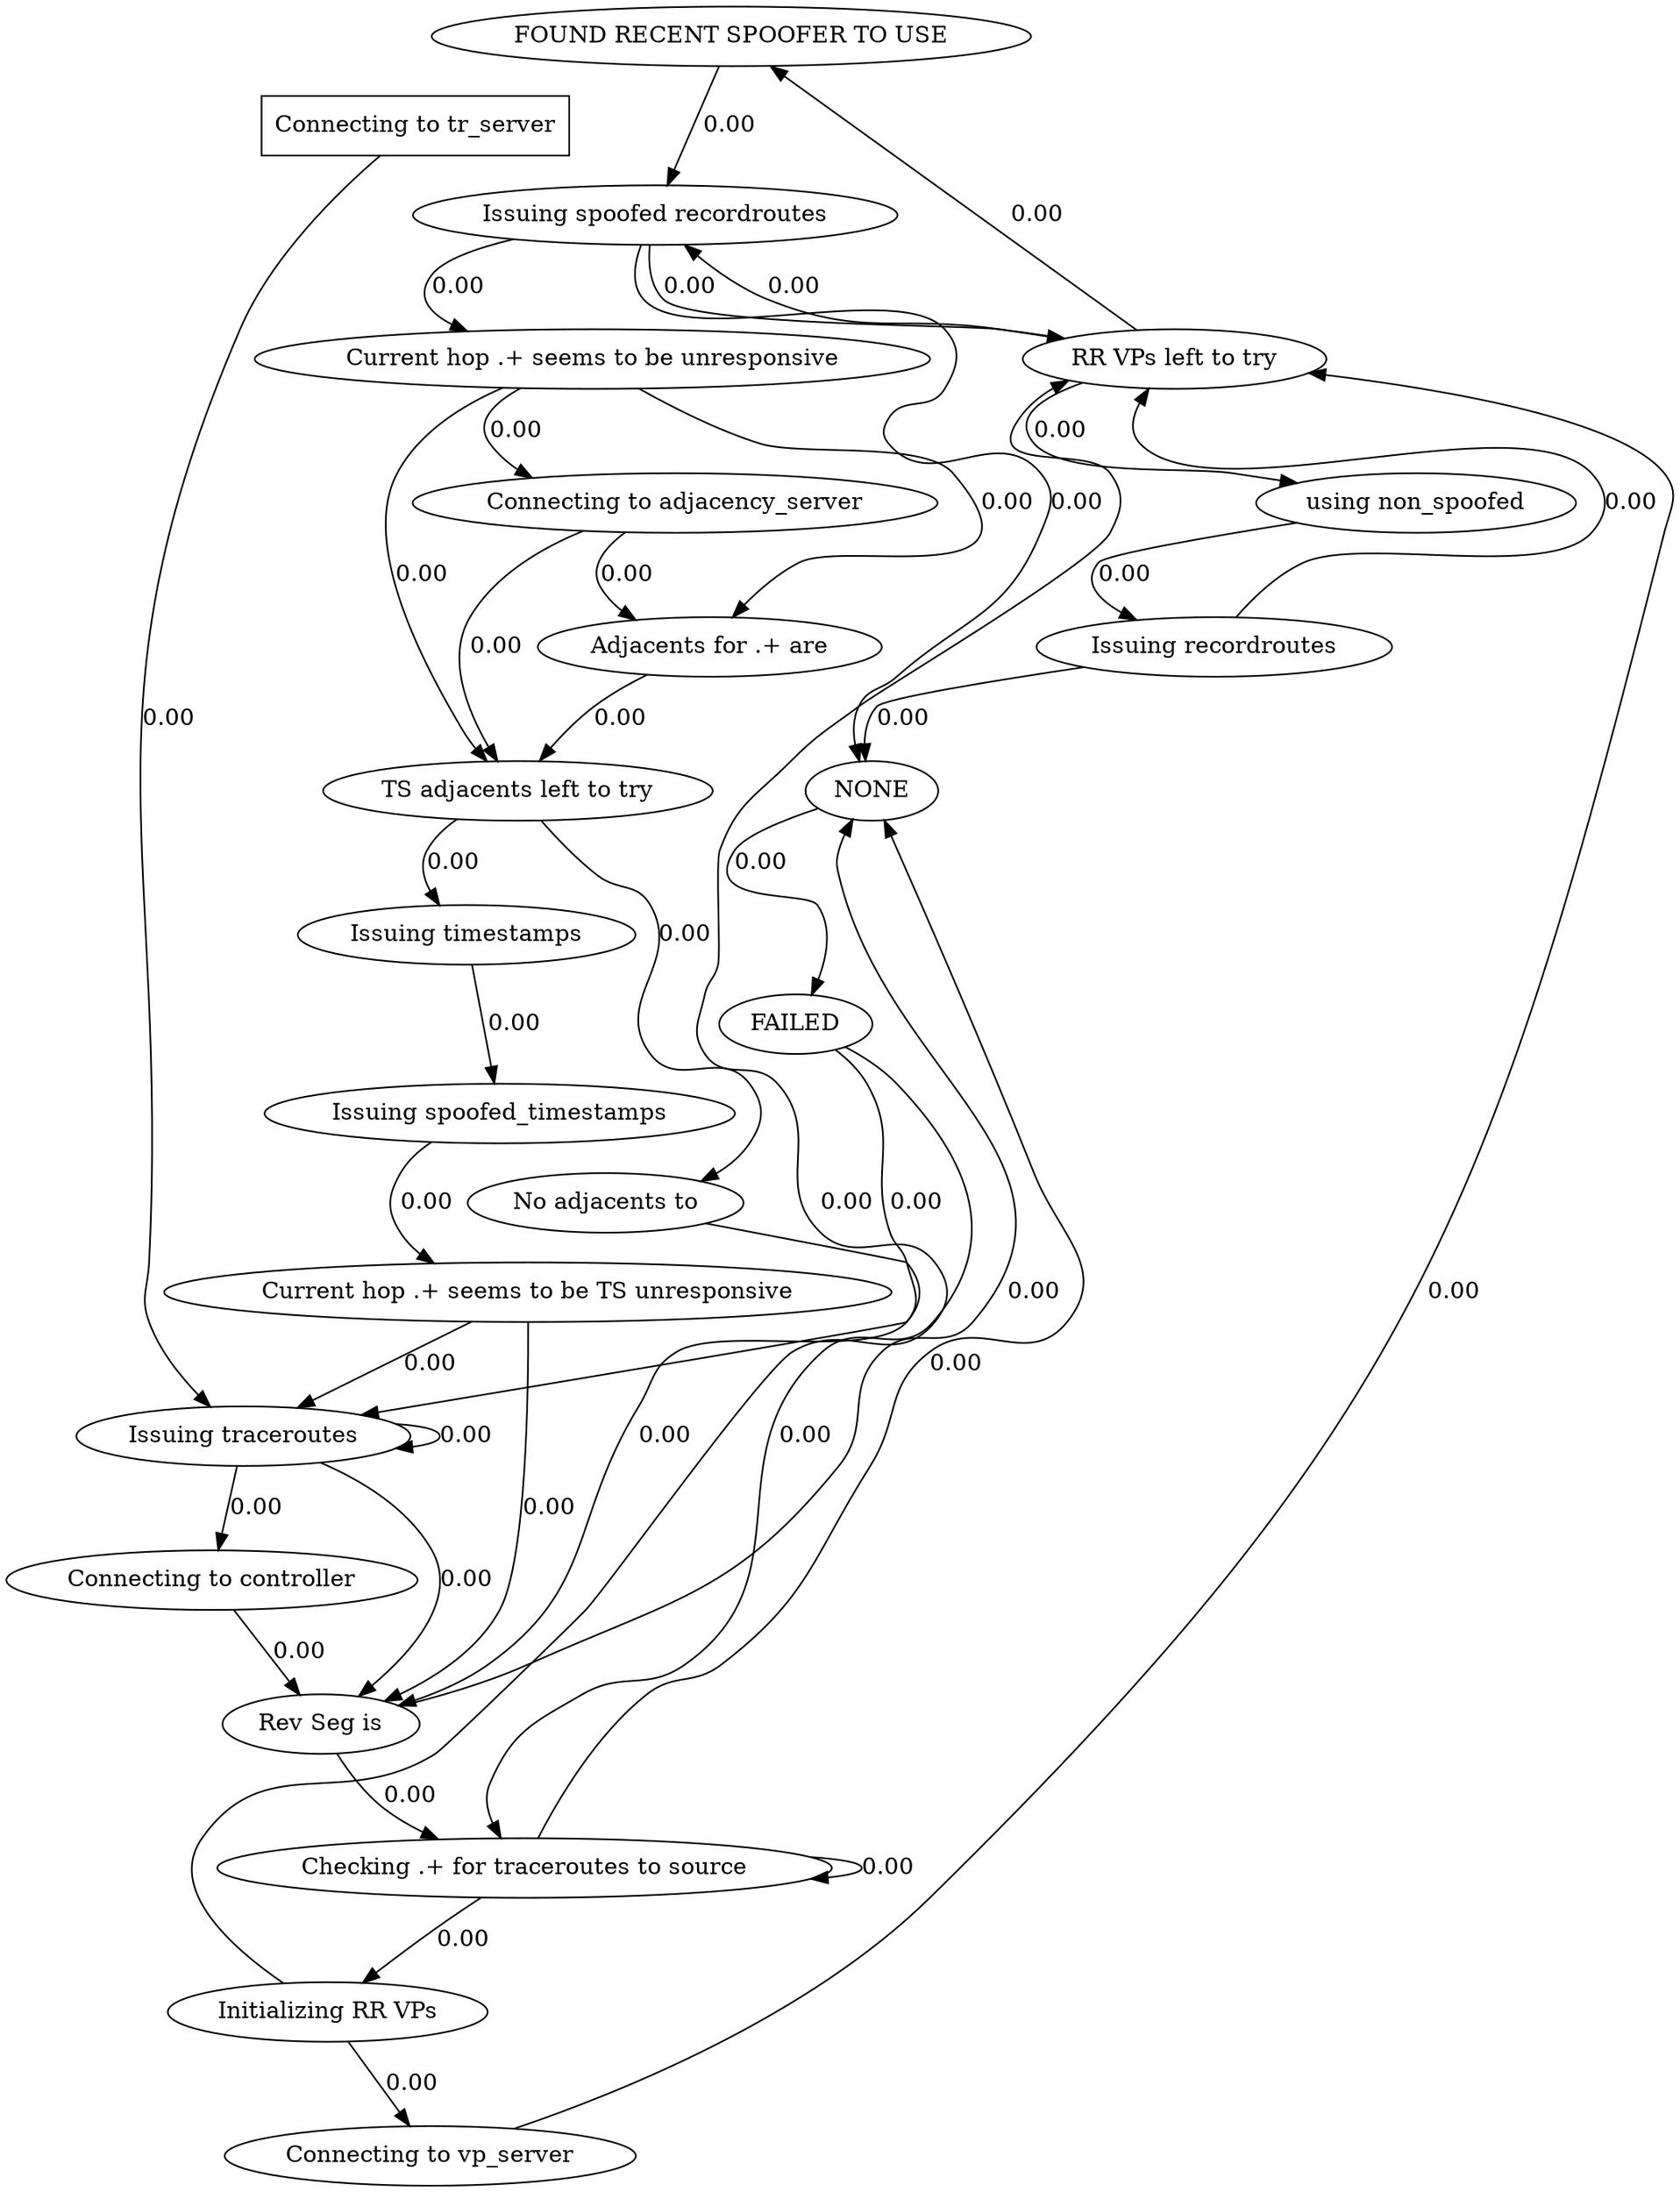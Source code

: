 digraph {
  876281732 [label="FOUND RECENT SPOOFER TO USE"];
876281732->431900535 [label="0.00", weight="0.00"];
  1682362920 [label="RR VPs left to try"];
1682362920->876281732 [label="0.00", weight="0.00"];
1682362920->648535353 [label="0.00", weight="0.00"];
1682362920->431900535 [label="0.00", weight="0.00"];
  1703900038 [label="Issuing recordroutes"];
1703900038->1682362920 [label="0.00", weight="0.00"];
1703900038->451982499 [label="0.00", weight="0.00"];
  457564885 [label="No adjacents to"];
457564885->1384077551 [label="0.00", weight="0.00"];
  431900535 [label="Issuing spoofed recordroutes"];
431900535->451982499 [label="0.00", weight="0.00"];
431900535->1682362920 [label="0.00", weight="0.00"];
431900535->462947888 [label="0.00", weight="0.00"];
  1943219781 [label="Connecting to controller"];
1943219781->1384077551 [label="0.00", weight="0.00"];
  1542466437 [label="Adjacents for .+ are"];
1542466437->763555691 [label="0.00", weight="0.00"];
  820201254 [label="Issuing traceroutes"];
820201254->1384077551 [label="0.00", weight="0.00"];
820201254->820201254 [label="0.00", weight="0.00"];
820201254->1943219781 [label="0.00", weight="0.00"];
  1384077551 [label="Rev Seg is"];
1384077551->451982499 [label="0.00", weight="0.00"];
1384077551->1454169346 [label="0.00", weight="0.00"];
  1454169346 [label="Checking .+ for traceroutes to source"];
1454169346->451982499 [label="0.00", weight="0.00"];
1454169346->1454169346 [label="0.00", weight="0.00"];
1454169346->1860295362 [label="0.00", weight="0.00"];
  1755659748 [label="Connecting to adjacency_server"];
1755659748->1542466437 [label="0.00", weight="0.00"];
1755659748->763555691 [label="0.00", weight="0.00"];
  753505921 [label="Connecting to tr_server",shape=box];
753505921->820201254 [label="0.00", weight="0.00"];
  763555691 [label="TS adjacents left to try"];
763555691->769732461 [label="0.00", weight="0.00"];
763555691->457564885 [label="0.00", weight="0.00"];
  1865707812 [label="Issuing spoofed_timestamps"];
1865707812->1958303722 [label="0.00", weight="0.00"];
  1958303722 [label="Current hop .+ seems to be TS unresponsive"];
1958303722->1384077551 [label="0.00", weight="0.00"];
1958303722->820201254 [label="0.00", weight="0.00"];
  424945885 [label="FAILED"];
424945885->1454169346 [label="0.00", weight="0.00"];
424945885->820201254 [label="0.00", weight="0.00"];
  451982499 [label="NONE"];
451982499->424945885 [label="0.00", weight="0.00"];
  462947888 [label="Current hop .+ seems to be unresponsive"];
462947888->1542466437 [label="0.00", weight="0.00"];
462947888->1755659748 [label="0.00", weight="0.00"];
462947888->763555691 [label="0.00", weight="0.00"];
  648535353 [label="using non_spoofed"];
648535353->1703900038 [label="0.00", weight="0.00"];
  1860295362 [label="Initializing RR VPs"];
1860295362->1682362920 [label="0.00", weight="0.00"];
1860295362->154082288 [label="0.00", weight="0.00"];
  154082288 [label="Connecting to vp_server"];
154082288->1682362920 [label="0.00", weight="0.00"];
  769732461 [label="Issuing timestamps"];
769732461->1865707812 [label="0.00", weight="0.00"];
} // digraph
